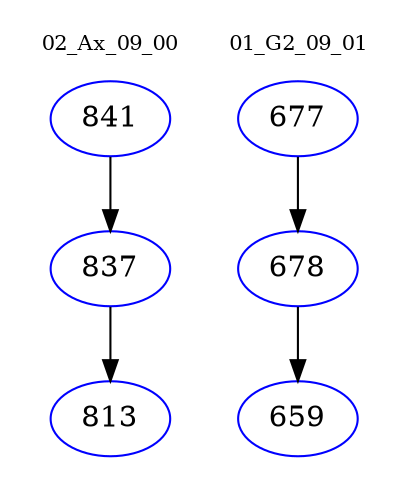 digraph{
subgraph cluster_0 {
color = white
label = "02_Ax_09_00";
fontsize=10;
T0_841 [label="841", color="blue"]
T0_841 -> T0_837 [color="black"]
T0_837 [label="837", color="blue"]
T0_837 -> T0_813 [color="black"]
T0_813 [label="813", color="blue"]
}
subgraph cluster_1 {
color = white
label = "01_G2_09_01";
fontsize=10;
T1_677 [label="677", color="blue"]
T1_677 -> T1_678 [color="black"]
T1_678 [label="678", color="blue"]
T1_678 -> T1_659 [color="black"]
T1_659 [label="659", color="blue"]
}
}
